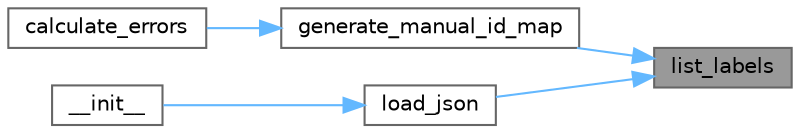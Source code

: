digraph "list_labels"
{
 // LATEX_PDF_SIZE
  bgcolor="transparent";
  edge [fontname=Helvetica,fontsize=10,labelfontname=Helvetica,labelfontsize=10];
  node [fontname=Helvetica,fontsize=10,shape=box,height=0.2,width=0.4];
  rankdir="RL";
  Node1 [id="Node000001",label="list_labels",height=0.2,width=0.4,color="gray40", fillcolor="grey60", style="filled", fontcolor="black",tooltip=" "];
  Node1 -> Node2 [id="edge1_Node000001_Node000002",dir="back",color="steelblue1",style="solid",tooltip=" "];
  Node2 [id="Node000002",label="generate_manual_id_map",height=0.2,width=0.4,color="grey40", fillcolor="white", style="filled",URL="$a00154.html#a807e2d387bd46390c13ac4a7ab669f65",tooltip=" "];
  Node2 -> Node3 [id="edge2_Node000002_Node000003",dir="back",color="steelblue1",style="solid",tooltip=" "];
  Node3 [id="Node000003",label="calculate_errors",height=0.2,width=0.4,color="grey40", fillcolor="white", style="filled",URL="$a00154.html#a2cc5036fce7e6fbf3fb8e999bcf5ae25",tooltip=" "];
  Node1 -> Node4 [id="edge3_Node000001_Node000004",dir="back",color="steelblue1",style="solid",tooltip=" "];
  Node4 [id="Node000004",label="load_json",height=0.2,width=0.4,color="grey40", fillcolor="white", style="filled",URL="$a00154.html#a64bfd27c55021f0970aa44942ee4c7e9",tooltip="Loads annotation created with  labelme."];
  Node4 -> Node5 [id="edge4_Node000004_Node000005",dir="back",color="steelblue1",style="solid",tooltip=" "];
  Node5 [id="Node000005",label="__init__",height=0.2,width=0.4,color="grey40", fillcolor="white", style="filled",URL="$a00154.html#a44156c7a1b52b45402849d05832c990a",tooltip=" "];
}
